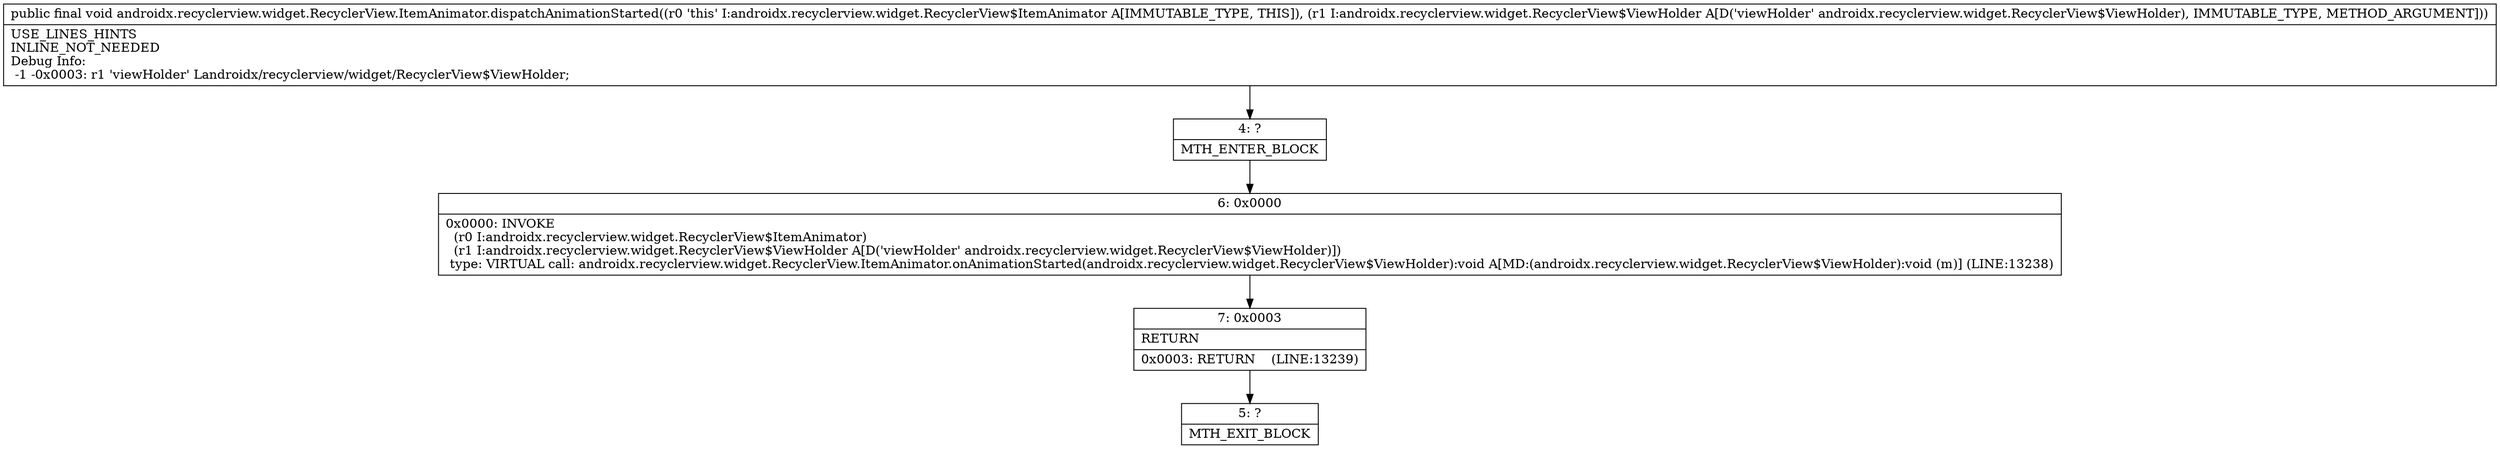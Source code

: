 digraph "CFG forandroidx.recyclerview.widget.RecyclerView.ItemAnimator.dispatchAnimationStarted(Landroidx\/recyclerview\/widget\/RecyclerView$ViewHolder;)V" {
Node_4 [shape=record,label="{4\:\ ?|MTH_ENTER_BLOCK\l}"];
Node_6 [shape=record,label="{6\:\ 0x0000|0x0000: INVOKE  \l  (r0 I:androidx.recyclerview.widget.RecyclerView$ItemAnimator)\l  (r1 I:androidx.recyclerview.widget.RecyclerView$ViewHolder A[D('viewHolder' androidx.recyclerview.widget.RecyclerView$ViewHolder)])\l type: VIRTUAL call: androidx.recyclerview.widget.RecyclerView.ItemAnimator.onAnimationStarted(androidx.recyclerview.widget.RecyclerView$ViewHolder):void A[MD:(androidx.recyclerview.widget.RecyclerView$ViewHolder):void (m)] (LINE:13238)\l}"];
Node_7 [shape=record,label="{7\:\ 0x0003|RETURN\l|0x0003: RETURN    (LINE:13239)\l}"];
Node_5 [shape=record,label="{5\:\ ?|MTH_EXIT_BLOCK\l}"];
MethodNode[shape=record,label="{public final void androidx.recyclerview.widget.RecyclerView.ItemAnimator.dispatchAnimationStarted((r0 'this' I:androidx.recyclerview.widget.RecyclerView$ItemAnimator A[IMMUTABLE_TYPE, THIS]), (r1 I:androidx.recyclerview.widget.RecyclerView$ViewHolder A[D('viewHolder' androidx.recyclerview.widget.RecyclerView$ViewHolder), IMMUTABLE_TYPE, METHOD_ARGUMENT]))  | USE_LINES_HINTS\lINLINE_NOT_NEEDED\lDebug Info:\l  \-1 \-0x0003: r1 'viewHolder' Landroidx\/recyclerview\/widget\/RecyclerView$ViewHolder;\l}"];
MethodNode -> Node_4;Node_4 -> Node_6;
Node_6 -> Node_7;
Node_7 -> Node_5;
}

